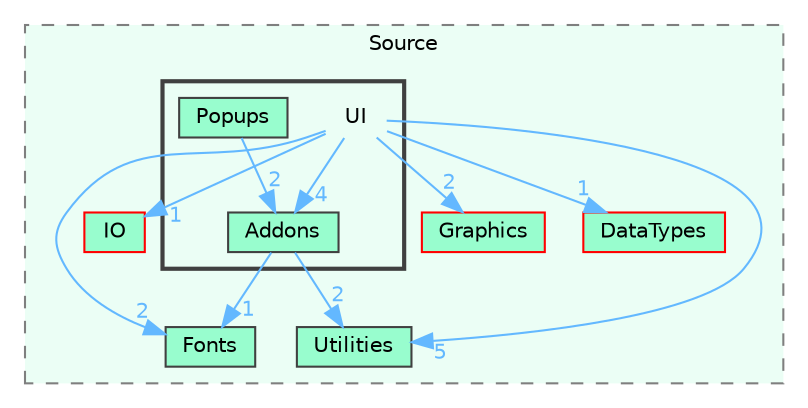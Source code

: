 digraph "C:/GEU/GEUCore/Source/UI"
{
 // LATEX_PDF_SIZE
  bgcolor="transparent";
  edge [fontname=Helvetica,fontsize=10,labelfontname=Helvetica,labelfontsize=10];
  node [fontname=Helvetica,fontsize=10,shape=box,height=0.2,width=0.4];
  compound=true
  subgraph clusterdir_d4107ff65a26812a8e80cf49f43b787d {
    graph [ bgcolor="#ebfef5", pencolor="grey50", label="Source", fontname=Helvetica,fontsize=10 style="filled,dashed", URL="dir_d4107ff65a26812a8e80cf49f43b787d.html",tooltip=""]
  dir_3c3c6b6eb1652c0454092c25623ff2b4 [label="IO", fillcolor="#98fdce", color="red", style="filled", URL="dir_3c3c6b6eb1652c0454092c25623ff2b4.html",tooltip=""];
  dir_63772b185c678f1e53c3e3ae39f2acc3 [label="Fonts", fillcolor="#98fdce", color="grey25", style="filled", URL="dir_63772b185c678f1e53c3e3ae39f2acc3.html",tooltip=""];
  dir_809c4f716c50d1269b0b29ab8c19935a [label="Graphics", fillcolor="#98fdce", color="red", style="filled", URL="dir_809c4f716c50d1269b0b29ab8c19935a.html",tooltip=""];
  dir_8956d8d5ac8f7fdad37e7ec3ce752fa0 [label="DataTypes", fillcolor="#98fdce", color="red", style="filled", URL="dir_8956d8d5ac8f7fdad37e7ec3ce752fa0.html",tooltip=""];
  dir_ba98d1c57f2db257d685d96c8633f8b6 [label="Utilities", fillcolor="#98fdce", color="grey25", style="filled", URL="dir_ba98d1c57f2db257d685d96c8633f8b6.html",tooltip=""];
  subgraph clusterdir_2e45d1cfd81b932e70cd071fc9b76dab {
    graph [ bgcolor="#ebfef5", pencolor="grey25", label="", fontname=Helvetica,fontsize=10 style="filled,bold", URL="dir_2e45d1cfd81b932e70cd071fc9b76dab.html",tooltip=""]
    dir_2e45d1cfd81b932e70cd071fc9b76dab [shape=plaintext, label="UI"];
  dir_ed28fcff23d26531979feec0f8d8af01 [label="Addons", fillcolor="#98fdce", color="grey25", style="filled", URL="dir_ed28fcff23d26531979feec0f8d8af01.html",tooltip=""];
  dir_baf2ec95e43d0b0436de0310453a66d7 [label="Popups", fillcolor="#98fdce", color="grey25", style="filled", URL="dir_baf2ec95e43d0b0436de0310453a66d7.html",tooltip=""];
  }
  }
  dir_2e45d1cfd81b932e70cd071fc9b76dab->dir_3c3c6b6eb1652c0454092c25623ff2b4 [headlabel="1", labeldistance=1.5 headhref="dir_000047_000020.html" href="dir_000047_000020.html" color="steelblue1" fontcolor="steelblue1"];
  dir_2e45d1cfd81b932e70cd071fc9b76dab->dir_63772b185c678f1e53c3e3ae39f2acc3 [headlabel="2", labeldistance=1.5 headhref="dir_000047_000011.html" href="dir_000047_000011.html" color="steelblue1" fontcolor="steelblue1"];
  dir_2e45d1cfd81b932e70cd071fc9b76dab->dir_809c4f716c50d1269b0b29ab8c19935a [headlabel="2", labeldistance=1.5 headhref="dir_000047_000017.html" href="dir_000047_000017.html" color="steelblue1" fontcolor="steelblue1"];
  dir_2e45d1cfd81b932e70cd071fc9b76dab->dir_8956d8d5ac8f7fdad37e7ec3ce752fa0 [headlabel="1", labeldistance=1.5 headhref="dir_000047_000006.html" href="dir_000047_000006.html" color="steelblue1" fontcolor="steelblue1"];
  dir_2e45d1cfd81b932e70cd071fc9b76dab->dir_ba98d1c57f2db257d685d96c8633f8b6 [headlabel="5", labeldistance=1.5 headhref="dir_000047_000057.html" href="dir_000047_000057.html" color="steelblue1" fontcolor="steelblue1"];
  dir_2e45d1cfd81b932e70cd071fc9b76dab->dir_ed28fcff23d26531979feec0f8d8af01 [headlabel="4", labeldistance=1.5 headhref="dir_000047_000000.html" href="dir_000047_000000.html" color="steelblue1" fontcolor="steelblue1"];
  dir_ed28fcff23d26531979feec0f8d8af01->dir_63772b185c678f1e53c3e3ae39f2acc3 [headlabel="1", labeldistance=1.5 headhref="dir_000000_000011.html" href="dir_000000_000011.html" color="steelblue1" fontcolor="steelblue1"];
  dir_ed28fcff23d26531979feec0f8d8af01->dir_ba98d1c57f2db257d685d96c8633f8b6 [headlabel="2", labeldistance=1.5 headhref="dir_000000_000057.html" href="dir_000000_000057.html" color="steelblue1" fontcolor="steelblue1"];
  dir_baf2ec95e43d0b0436de0310453a66d7->dir_ed28fcff23d26531979feec0f8d8af01 [headlabel="2", labeldistance=1.5 headhref="dir_000029_000000.html" href="dir_000029_000000.html" color="steelblue1" fontcolor="steelblue1"];
}
